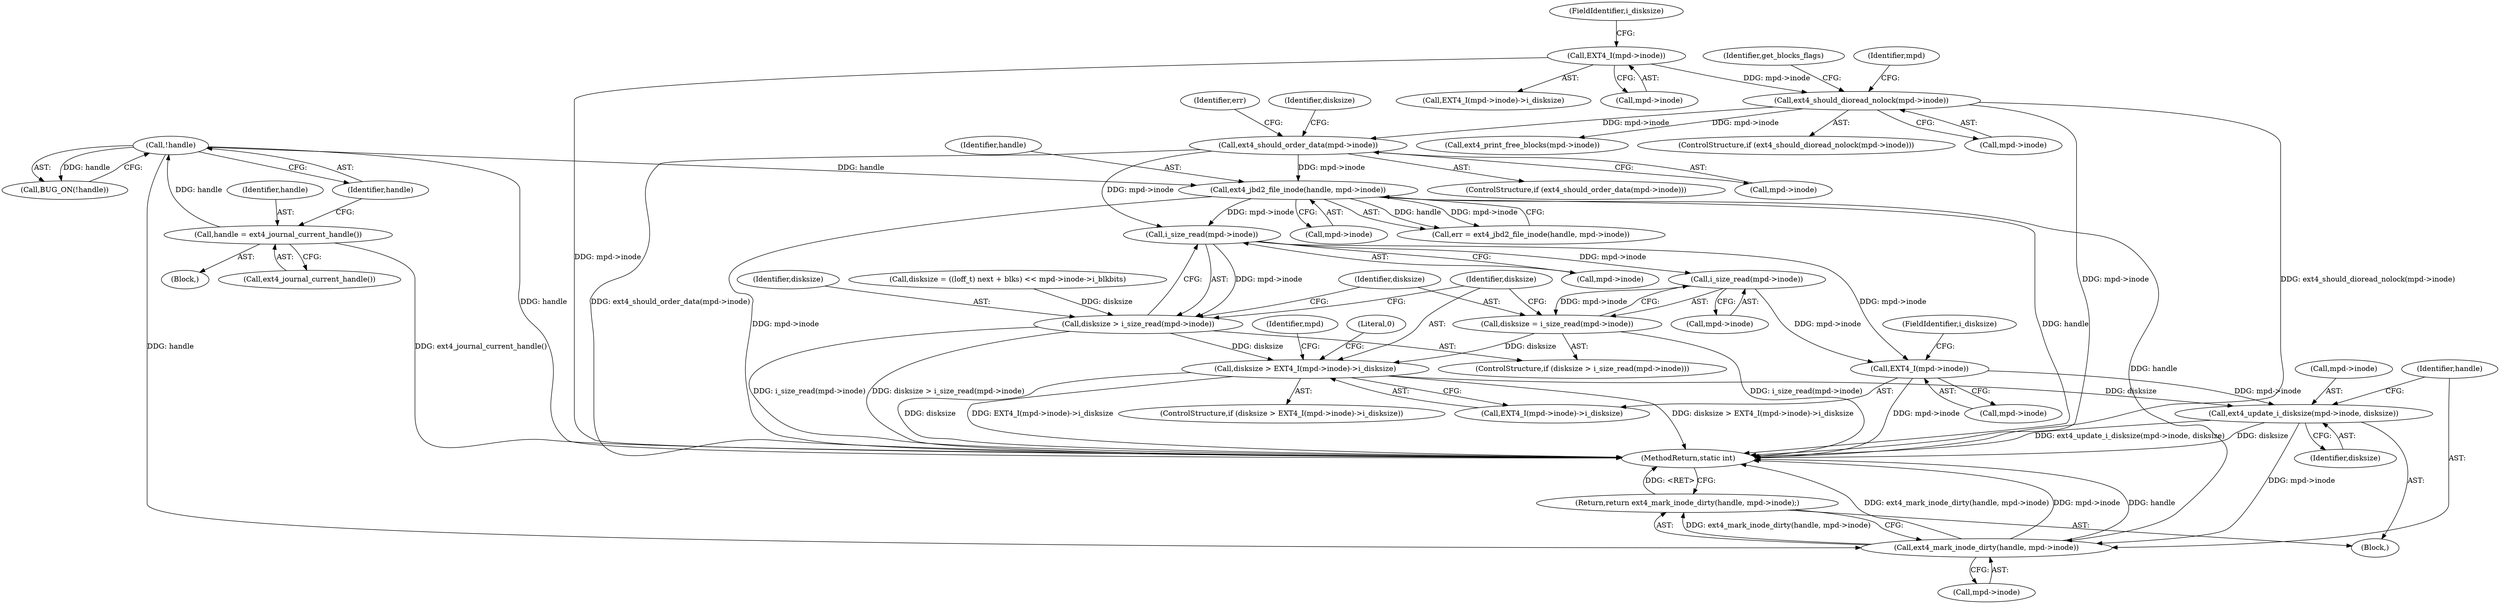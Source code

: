 digraph "0_linux_744692dc059845b2a3022119871846e74d4f6e11_14@API" {
"1000358" [label="(Call,i_size_read(mpd->inode))"];
"1000326" [label="(Call,ext4_should_order_data(mpd->inode))"];
"1000193" [label="(Call,ext4_should_dioread_nolock(mpd->inode))"];
"1000136" [label="(Call,EXT4_I(mpd->inode))"];
"1000333" [label="(Call,ext4_jbd2_file_inode(handle, mpd->inode))"];
"1000184" [label="(Call,!handle)"];
"1000180" [label="(Call,handle = ext4_journal_current_handle())"];
"1000356" [label="(Call,disksize > i_size_read(mpd->inode))"];
"1000369" [label="(Call,disksize > EXT4_I(mpd->inode)->i_disksize)"];
"1000378" [label="(Call,ext4_update_i_disksize(mpd->inode, disksize))"];
"1000384" [label="(Call,ext4_mark_inode_dirty(handle, mpd->inode))"];
"1000383" [label="(Return,return ext4_mark_inode_dirty(handle, mpd->inode);)"];
"1000364" [label="(Call,i_size_read(mpd->inode))"];
"1000362" [label="(Call,disksize = i_size_read(mpd->inode))"];
"1000372" [label="(Call,EXT4_I(mpd->inode))"];
"1000135" [label="(Call,EXT4_I(mpd->inode)->i_disksize)"];
"1000379" [label="(Call,mpd->inode)"];
"1000368" [label="(ControlStructure,if (disksize > EXT4_I(mpd->inode)->i_disksize))"];
"1000371" [label="(Call,EXT4_I(mpd->inode)->i_disksize)"];
"1000333" [label="(Call,ext4_jbd2_file_inode(handle, mpd->inode))"];
"1000372" [label="(Call,EXT4_I(mpd->inode))"];
"1000185" [label="(Identifier,handle)"];
"1000369" [label="(Call,disksize > EXT4_I(mpd->inode)->i_disksize)"];
"1000193" [label="(Call,ext4_should_dioread_nolock(mpd->inode))"];
"1000110" [label="(Block,)"];
"1000380" [label="(Identifier,mpd)"];
"1000182" [label="(Call,ext4_journal_current_handle())"];
"1000362" [label="(Call,disksize = i_size_read(mpd->inode))"];
"1000278" [label="(Call,ext4_print_free_blocks(mpd->inode))"];
"1000203" [label="(Identifier,mpd)"];
"1000390" [label="(Literal,0)"];
"1000365" [label="(Call,mpd->inode)"];
"1000325" [label="(ControlStructure,if (ext4_should_order_data(mpd->inode)))"];
"1000373" [label="(Call,mpd->inode)"];
"1000342" [label="(Call,disksize = ((loff_t) next + blks) << mpd->inode->i_blkbits)"];
"1000327" [label="(Call,mpd->inode)"];
"1000364" [label="(Call,i_size_read(mpd->inode))"];
"1000192" [label="(ControlStructure,if (ext4_should_dioread_nolock(mpd->inode)))"];
"1000140" [label="(FieldIdentifier,i_disksize)"];
"1000357" [label="(Identifier,disksize)"];
"1000355" [label="(ControlStructure,if (disksize > i_size_read(mpd->inode)))"];
"1000377" [label="(Block,)"];
"1000180" [label="(Call,handle = ext4_journal_current_handle())"];
"1000181" [label="(Identifier,handle)"];
"1000378" [label="(Call,ext4_update_i_disksize(mpd->inode, disksize))"];
"1000383" [label="(Return,return ext4_mark_inode_dirty(handle, mpd->inode);)"];
"1000334" [label="(Identifier,handle)"];
"1000358" [label="(Call,i_size_read(mpd->inode))"];
"1000335" [label="(Call,mpd->inode)"];
"1000363" [label="(Identifier,disksize)"];
"1000326" [label="(Call,ext4_should_order_data(mpd->inode))"];
"1000137" [label="(Call,mpd->inode)"];
"1000356" [label="(Call,disksize > i_size_read(mpd->inode))"];
"1000382" [label="(Identifier,disksize)"];
"1000386" [label="(Call,mpd->inode)"];
"1000384" [label="(Call,ext4_mark_inode_dirty(handle, mpd->inode))"];
"1000370" [label="(Identifier,disksize)"];
"1000359" [label="(Call,mpd->inode)"];
"1000332" [label="(Identifier,err)"];
"1000198" [label="(Identifier,get_blocks_flags)"];
"1000385" [label="(Identifier,handle)"];
"1000343" [label="(Identifier,disksize)"];
"1000194" [label="(Call,mpd->inode)"];
"1000376" [label="(FieldIdentifier,i_disksize)"];
"1000184" [label="(Call,!handle)"];
"1000136" [label="(Call,EXT4_I(mpd->inode))"];
"1000391" [label="(MethodReturn,static int)"];
"1000183" [label="(Call,BUG_ON(!handle))"];
"1000331" [label="(Call,err = ext4_jbd2_file_inode(handle, mpd->inode))"];
"1000358" -> "1000356"  [label="AST: "];
"1000358" -> "1000359"  [label="CFG: "];
"1000359" -> "1000358"  [label="AST: "];
"1000356" -> "1000358"  [label="CFG: "];
"1000358" -> "1000356"  [label="DDG: mpd->inode"];
"1000326" -> "1000358"  [label="DDG: mpd->inode"];
"1000333" -> "1000358"  [label="DDG: mpd->inode"];
"1000358" -> "1000364"  [label="DDG: mpd->inode"];
"1000358" -> "1000372"  [label="DDG: mpd->inode"];
"1000326" -> "1000325"  [label="AST: "];
"1000326" -> "1000327"  [label="CFG: "];
"1000327" -> "1000326"  [label="AST: "];
"1000332" -> "1000326"  [label="CFG: "];
"1000343" -> "1000326"  [label="CFG: "];
"1000326" -> "1000391"  [label="DDG: ext4_should_order_data(mpd->inode)"];
"1000193" -> "1000326"  [label="DDG: mpd->inode"];
"1000326" -> "1000333"  [label="DDG: mpd->inode"];
"1000193" -> "1000192"  [label="AST: "];
"1000193" -> "1000194"  [label="CFG: "];
"1000194" -> "1000193"  [label="AST: "];
"1000198" -> "1000193"  [label="CFG: "];
"1000203" -> "1000193"  [label="CFG: "];
"1000193" -> "1000391"  [label="DDG: mpd->inode"];
"1000193" -> "1000391"  [label="DDG: ext4_should_dioread_nolock(mpd->inode)"];
"1000136" -> "1000193"  [label="DDG: mpd->inode"];
"1000193" -> "1000278"  [label="DDG: mpd->inode"];
"1000136" -> "1000135"  [label="AST: "];
"1000136" -> "1000137"  [label="CFG: "];
"1000137" -> "1000136"  [label="AST: "];
"1000140" -> "1000136"  [label="CFG: "];
"1000136" -> "1000391"  [label="DDG: mpd->inode"];
"1000333" -> "1000331"  [label="AST: "];
"1000333" -> "1000335"  [label="CFG: "];
"1000334" -> "1000333"  [label="AST: "];
"1000335" -> "1000333"  [label="AST: "];
"1000331" -> "1000333"  [label="CFG: "];
"1000333" -> "1000391"  [label="DDG: handle"];
"1000333" -> "1000391"  [label="DDG: mpd->inode"];
"1000333" -> "1000331"  [label="DDG: handle"];
"1000333" -> "1000331"  [label="DDG: mpd->inode"];
"1000184" -> "1000333"  [label="DDG: handle"];
"1000333" -> "1000384"  [label="DDG: handle"];
"1000184" -> "1000183"  [label="AST: "];
"1000184" -> "1000185"  [label="CFG: "];
"1000185" -> "1000184"  [label="AST: "];
"1000183" -> "1000184"  [label="CFG: "];
"1000184" -> "1000391"  [label="DDG: handle"];
"1000184" -> "1000183"  [label="DDG: handle"];
"1000180" -> "1000184"  [label="DDG: handle"];
"1000184" -> "1000384"  [label="DDG: handle"];
"1000180" -> "1000110"  [label="AST: "];
"1000180" -> "1000182"  [label="CFG: "];
"1000181" -> "1000180"  [label="AST: "];
"1000182" -> "1000180"  [label="AST: "];
"1000185" -> "1000180"  [label="CFG: "];
"1000180" -> "1000391"  [label="DDG: ext4_journal_current_handle()"];
"1000356" -> "1000355"  [label="AST: "];
"1000357" -> "1000356"  [label="AST: "];
"1000363" -> "1000356"  [label="CFG: "];
"1000370" -> "1000356"  [label="CFG: "];
"1000356" -> "1000391"  [label="DDG: disksize > i_size_read(mpd->inode)"];
"1000356" -> "1000391"  [label="DDG: i_size_read(mpd->inode)"];
"1000342" -> "1000356"  [label="DDG: disksize"];
"1000356" -> "1000369"  [label="DDG: disksize"];
"1000369" -> "1000368"  [label="AST: "];
"1000369" -> "1000371"  [label="CFG: "];
"1000370" -> "1000369"  [label="AST: "];
"1000371" -> "1000369"  [label="AST: "];
"1000380" -> "1000369"  [label="CFG: "];
"1000390" -> "1000369"  [label="CFG: "];
"1000369" -> "1000391"  [label="DDG: disksize > EXT4_I(mpd->inode)->i_disksize"];
"1000369" -> "1000391"  [label="DDG: disksize"];
"1000369" -> "1000391"  [label="DDG: EXT4_I(mpd->inode)->i_disksize"];
"1000362" -> "1000369"  [label="DDG: disksize"];
"1000369" -> "1000378"  [label="DDG: disksize"];
"1000378" -> "1000377"  [label="AST: "];
"1000378" -> "1000382"  [label="CFG: "];
"1000379" -> "1000378"  [label="AST: "];
"1000382" -> "1000378"  [label="AST: "];
"1000385" -> "1000378"  [label="CFG: "];
"1000378" -> "1000391"  [label="DDG: ext4_update_i_disksize(mpd->inode, disksize)"];
"1000378" -> "1000391"  [label="DDG: disksize"];
"1000372" -> "1000378"  [label="DDG: mpd->inode"];
"1000378" -> "1000384"  [label="DDG: mpd->inode"];
"1000384" -> "1000383"  [label="AST: "];
"1000384" -> "1000386"  [label="CFG: "];
"1000385" -> "1000384"  [label="AST: "];
"1000386" -> "1000384"  [label="AST: "];
"1000383" -> "1000384"  [label="CFG: "];
"1000384" -> "1000391"  [label="DDG: ext4_mark_inode_dirty(handle, mpd->inode)"];
"1000384" -> "1000391"  [label="DDG: mpd->inode"];
"1000384" -> "1000391"  [label="DDG: handle"];
"1000384" -> "1000383"  [label="DDG: ext4_mark_inode_dirty(handle, mpd->inode)"];
"1000383" -> "1000377"  [label="AST: "];
"1000391" -> "1000383"  [label="CFG: "];
"1000383" -> "1000391"  [label="DDG: <RET>"];
"1000364" -> "1000362"  [label="AST: "];
"1000364" -> "1000365"  [label="CFG: "];
"1000365" -> "1000364"  [label="AST: "];
"1000362" -> "1000364"  [label="CFG: "];
"1000364" -> "1000362"  [label="DDG: mpd->inode"];
"1000364" -> "1000372"  [label="DDG: mpd->inode"];
"1000362" -> "1000355"  [label="AST: "];
"1000363" -> "1000362"  [label="AST: "];
"1000370" -> "1000362"  [label="CFG: "];
"1000362" -> "1000391"  [label="DDG: i_size_read(mpd->inode)"];
"1000372" -> "1000371"  [label="AST: "];
"1000372" -> "1000373"  [label="CFG: "];
"1000373" -> "1000372"  [label="AST: "];
"1000376" -> "1000372"  [label="CFG: "];
"1000372" -> "1000391"  [label="DDG: mpd->inode"];
}
